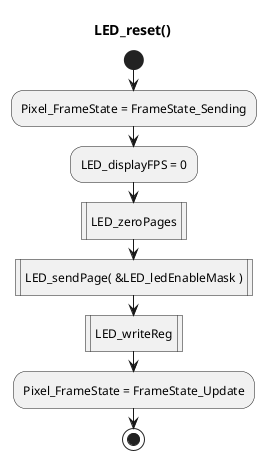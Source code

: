 '
' LED_reset.uml
'

@startuml
title LED_reset()
start
:Pixel_FrameState = FrameState_Sending;
:LED_displayFPS = 0;
:LED_zeroPages|
:LED_sendPage( &LED_ledEnableMask )|
:LED_writeReg|
:Pixel_FrameState = FrameState_Update;
stop
@enduml
